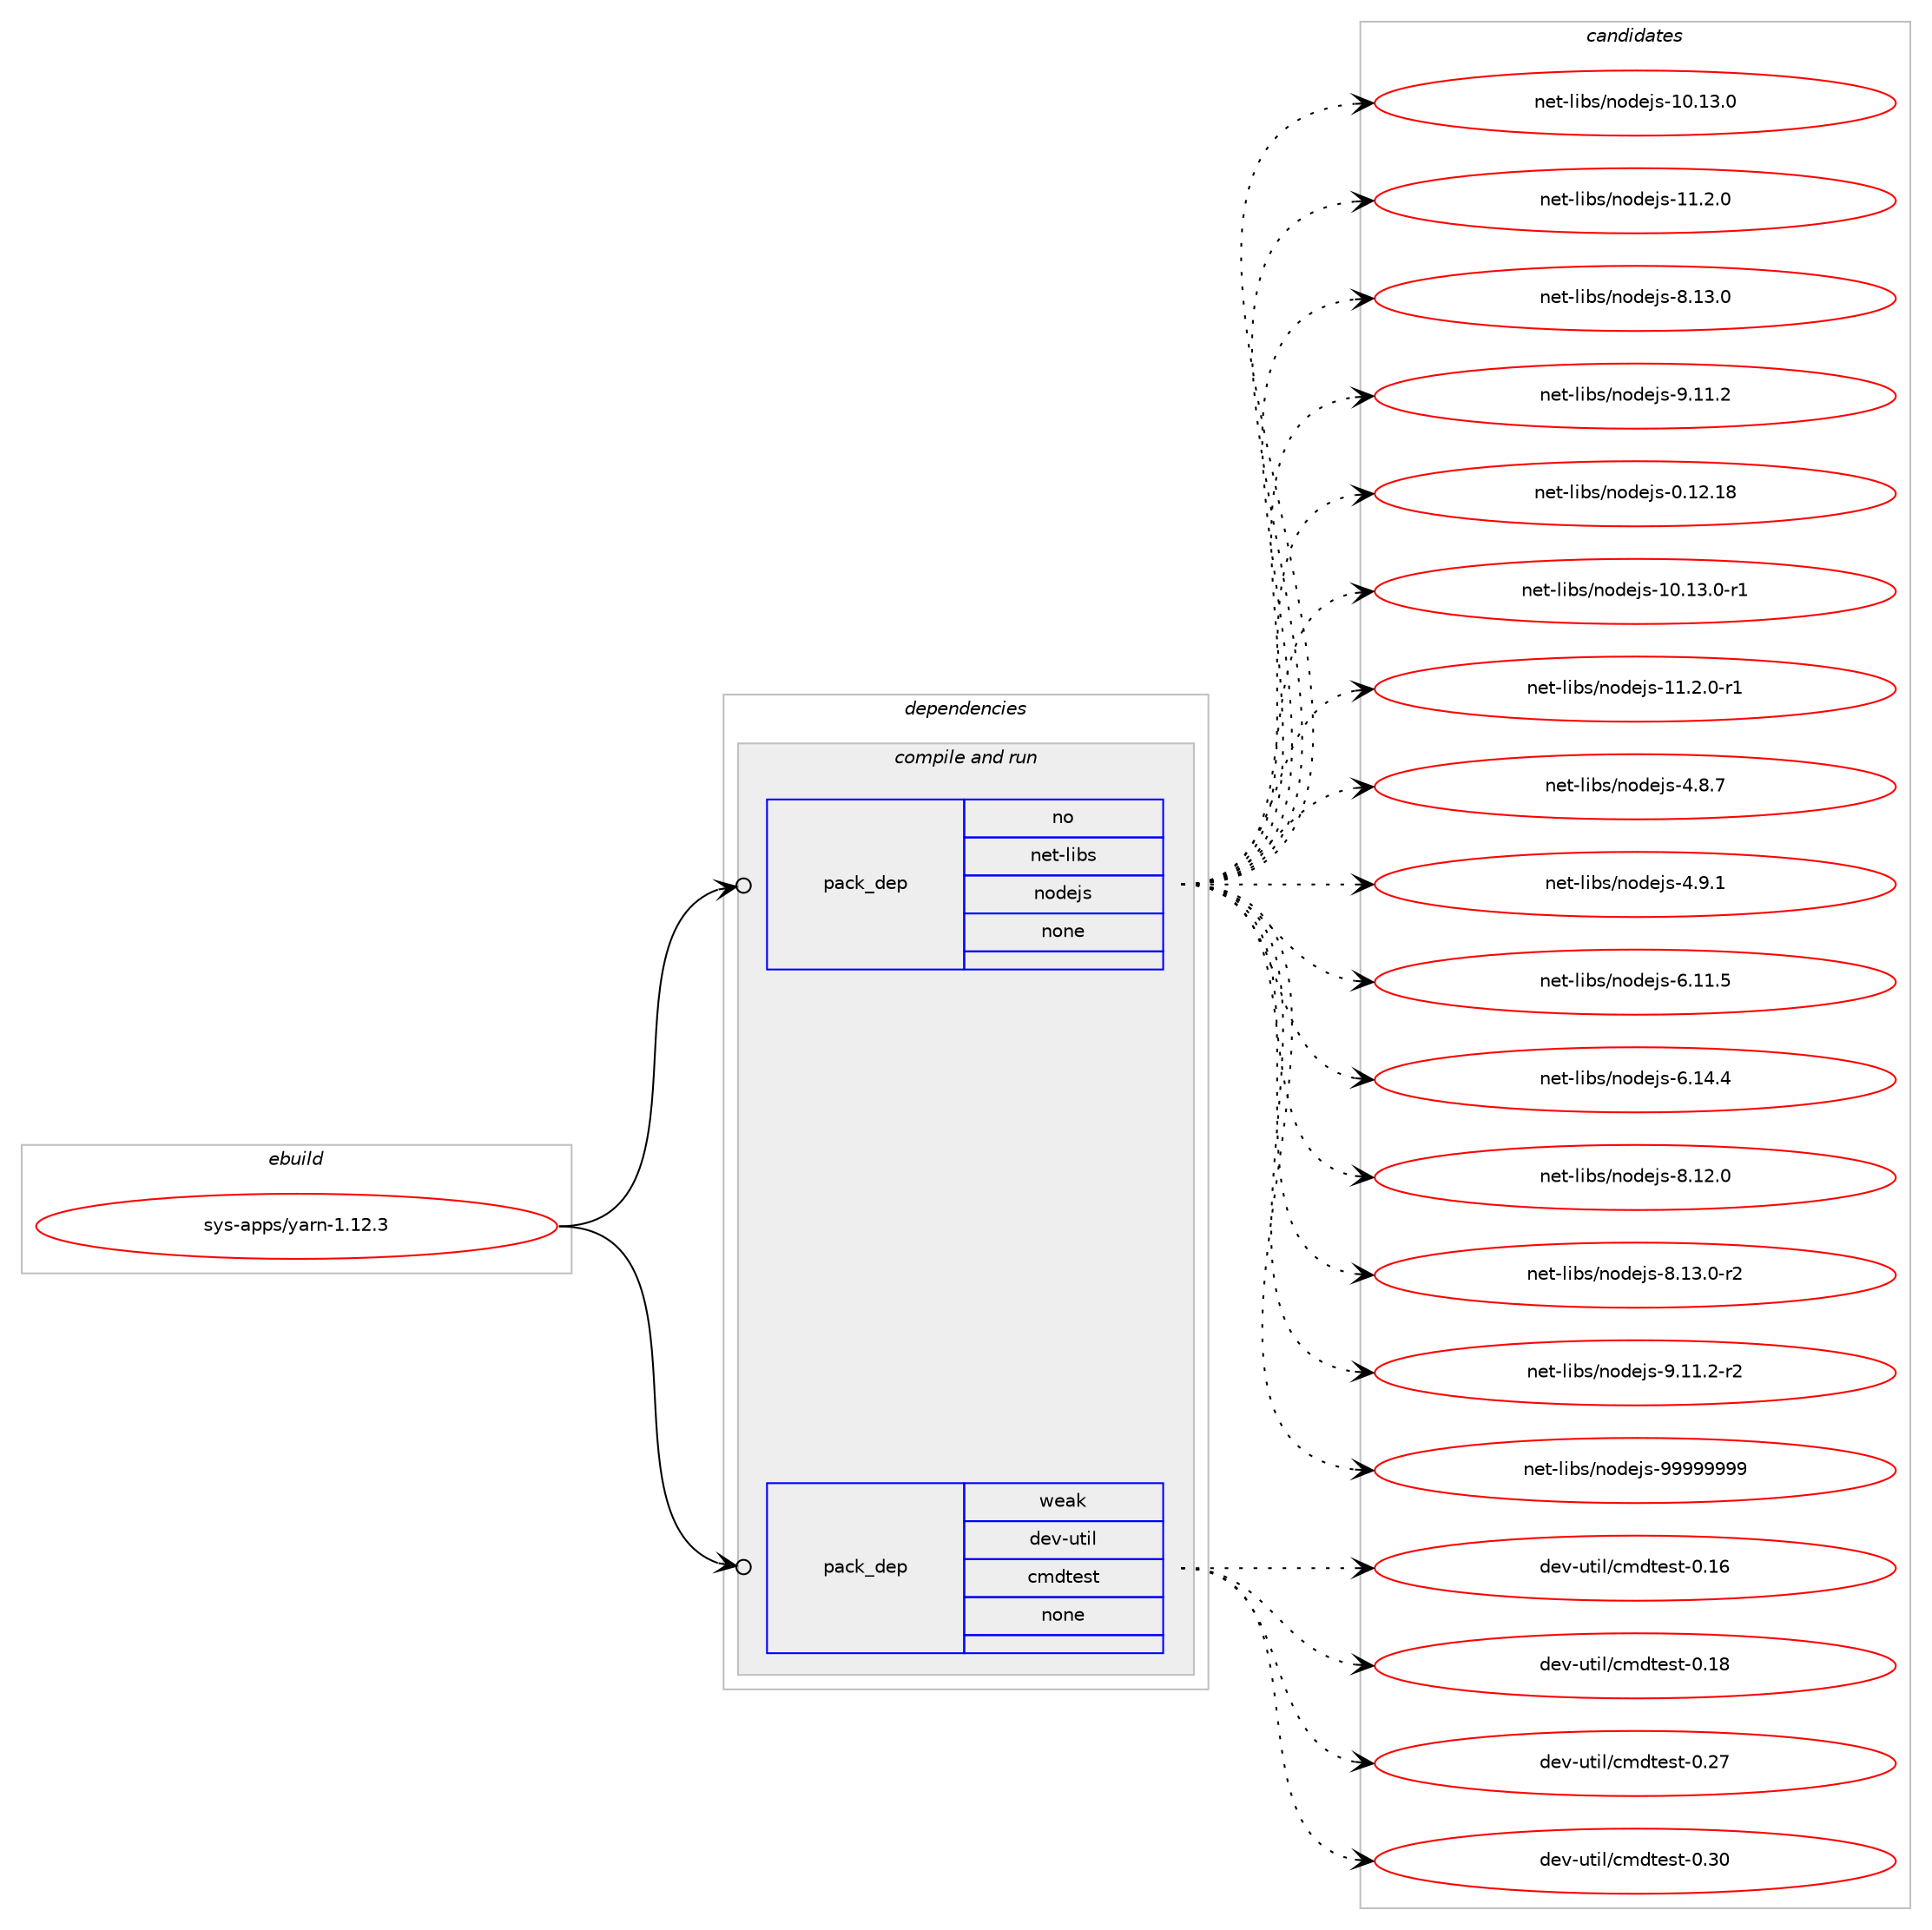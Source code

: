 digraph prolog {

# *************
# Graph options
# *************

newrank=true;
concentrate=true;
compound=true;
graph [rankdir=LR,fontname=Helvetica,fontsize=10,ranksep=1.5];#, ranksep=2.5, nodesep=0.2];
edge  [arrowhead=vee];
node  [fontname=Helvetica,fontsize=10];

# **********
# The ebuild
# **********

subgraph cluster_leftcol {
color=gray;
rank=same;
label=<<i>ebuild</i>>;
id [label="sys-apps/yarn-1.12.3", color=red, width=4, href="../sys-apps/yarn-1.12.3.svg"];
}

# ****************
# The dependencies
# ****************

subgraph cluster_midcol {
color=gray;
label=<<i>dependencies</i>>;
subgraph cluster_compile {
fillcolor="#eeeeee";
style=filled;
label=<<i>compile</i>>;
}
subgraph cluster_compileandrun {
fillcolor="#eeeeee";
style=filled;
label=<<i>compile and run</i>>;
subgraph pack5125 {
dependency6374 [label=<<TABLE BORDER="0" CELLBORDER="1" CELLSPACING="0" CELLPADDING="4" WIDTH="220"><TR><TD ROWSPAN="6" CELLPADDING="30">pack_dep</TD></TR><TR><TD WIDTH="110">no</TD></TR><TR><TD>net-libs</TD></TR><TR><TD>nodejs</TD></TR><TR><TD>none</TD></TR><TR><TD></TD></TR></TABLE>>, shape=none, color=blue];
}
id:e -> dependency6374:w [weight=20,style="solid",arrowhead="odotvee"];
subgraph pack5126 {
dependency6375 [label=<<TABLE BORDER="0" CELLBORDER="1" CELLSPACING="0" CELLPADDING="4" WIDTH="220"><TR><TD ROWSPAN="6" CELLPADDING="30">pack_dep</TD></TR><TR><TD WIDTH="110">weak</TD></TR><TR><TD>dev-util</TD></TR><TR><TD>cmdtest</TD></TR><TR><TD>none</TD></TR><TR><TD></TD></TR></TABLE>>, shape=none, color=blue];
}
id:e -> dependency6375:w [weight=20,style="solid",arrowhead="odotvee"];
}
subgraph cluster_run {
fillcolor="#eeeeee";
style=filled;
label=<<i>run</i>>;
}
}

# **************
# The candidates
# **************

subgraph cluster_choices {
rank=same;
color=gray;
label=<<i>candidates</i>>;

subgraph choice5125 {
color=black;
nodesep=1;
choice1101011164510810598115471101111001011061154549484649514648 [label="net-libs/nodejs-10.13.0", color=red, width=4,href="../net-libs/nodejs-10.13.0.svg"];
choice11010111645108105981154711011110010110611545494946504648 [label="net-libs/nodejs-11.2.0", color=red, width=4,href="../net-libs/nodejs-11.2.0.svg"];
choice11010111645108105981154711011110010110611545564649514648 [label="net-libs/nodejs-8.13.0", color=red, width=4,href="../net-libs/nodejs-8.13.0.svg"];
choice11010111645108105981154711011110010110611545574649494650 [label="net-libs/nodejs-9.11.2", color=red, width=4,href="../net-libs/nodejs-9.11.2.svg"];
choice1101011164510810598115471101111001011061154548464950464956 [label="net-libs/nodejs-0.12.18", color=red, width=4,href="../net-libs/nodejs-0.12.18.svg"];
choice11010111645108105981154711011110010110611545494846495146484511449 [label="net-libs/nodejs-10.13.0-r1", color=red, width=4,href="../net-libs/nodejs-10.13.0-r1.svg"];
choice110101116451081059811547110111100101106115454949465046484511449 [label="net-libs/nodejs-11.2.0-r1", color=red, width=4,href="../net-libs/nodejs-11.2.0-r1.svg"];
choice110101116451081059811547110111100101106115455246564655 [label="net-libs/nodejs-4.8.7", color=red, width=4,href="../net-libs/nodejs-4.8.7.svg"];
choice110101116451081059811547110111100101106115455246574649 [label="net-libs/nodejs-4.9.1", color=red, width=4,href="../net-libs/nodejs-4.9.1.svg"];
choice11010111645108105981154711011110010110611545544649494653 [label="net-libs/nodejs-6.11.5", color=red, width=4,href="../net-libs/nodejs-6.11.5.svg"];
choice11010111645108105981154711011110010110611545544649524652 [label="net-libs/nodejs-6.14.4", color=red, width=4,href="../net-libs/nodejs-6.14.4.svg"];
choice11010111645108105981154711011110010110611545564649504648 [label="net-libs/nodejs-8.12.0", color=red, width=4,href="../net-libs/nodejs-8.12.0.svg"];
choice110101116451081059811547110111100101106115455646495146484511450 [label="net-libs/nodejs-8.13.0-r2", color=red, width=4,href="../net-libs/nodejs-8.13.0-r2.svg"];
choice110101116451081059811547110111100101106115455746494946504511450 [label="net-libs/nodejs-9.11.2-r2", color=red, width=4,href="../net-libs/nodejs-9.11.2-r2.svg"];
choice110101116451081059811547110111100101106115455757575757575757 [label="net-libs/nodejs-99999999", color=red, width=4,href="../net-libs/nodejs-99999999.svg"];
dependency6374:e -> choice1101011164510810598115471101111001011061154549484649514648:w [style=dotted,weight="100"];
dependency6374:e -> choice11010111645108105981154711011110010110611545494946504648:w [style=dotted,weight="100"];
dependency6374:e -> choice11010111645108105981154711011110010110611545564649514648:w [style=dotted,weight="100"];
dependency6374:e -> choice11010111645108105981154711011110010110611545574649494650:w [style=dotted,weight="100"];
dependency6374:e -> choice1101011164510810598115471101111001011061154548464950464956:w [style=dotted,weight="100"];
dependency6374:e -> choice11010111645108105981154711011110010110611545494846495146484511449:w [style=dotted,weight="100"];
dependency6374:e -> choice110101116451081059811547110111100101106115454949465046484511449:w [style=dotted,weight="100"];
dependency6374:e -> choice110101116451081059811547110111100101106115455246564655:w [style=dotted,weight="100"];
dependency6374:e -> choice110101116451081059811547110111100101106115455246574649:w [style=dotted,weight="100"];
dependency6374:e -> choice11010111645108105981154711011110010110611545544649494653:w [style=dotted,weight="100"];
dependency6374:e -> choice11010111645108105981154711011110010110611545544649524652:w [style=dotted,weight="100"];
dependency6374:e -> choice11010111645108105981154711011110010110611545564649504648:w [style=dotted,weight="100"];
dependency6374:e -> choice110101116451081059811547110111100101106115455646495146484511450:w [style=dotted,weight="100"];
dependency6374:e -> choice110101116451081059811547110111100101106115455746494946504511450:w [style=dotted,weight="100"];
dependency6374:e -> choice110101116451081059811547110111100101106115455757575757575757:w [style=dotted,weight="100"];
}
subgraph choice5126 {
color=black;
nodesep=1;
choice1001011184511711610510847991091001161011151164548464954 [label="dev-util/cmdtest-0.16", color=red, width=4,href="../dev-util/cmdtest-0.16.svg"];
choice1001011184511711610510847991091001161011151164548464956 [label="dev-util/cmdtest-0.18", color=red, width=4,href="../dev-util/cmdtest-0.18.svg"];
choice1001011184511711610510847991091001161011151164548465055 [label="dev-util/cmdtest-0.27", color=red, width=4,href="../dev-util/cmdtest-0.27.svg"];
choice1001011184511711610510847991091001161011151164548465148 [label="dev-util/cmdtest-0.30", color=red, width=4,href="../dev-util/cmdtest-0.30.svg"];
dependency6375:e -> choice1001011184511711610510847991091001161011151164548464954:w [style=dotted,weight="100"];
dependency6375:e -> choice1001011184511711610510847991091001161011151164548464956:w [style=dotted,weight="100"];
dependency6375:e -> choice1001011184511711610510847991091001161011151164548465055:w [style=dotted,weight="100"];
dependency6375:e -> choice1001011184511711610510847991091001161011151164548465148:w [style=dotted,weight="100"];
}
}

}
